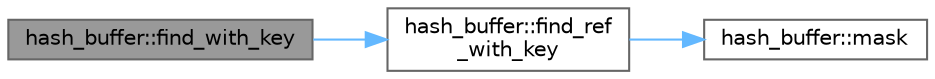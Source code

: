 digraph "hash_buffer::find_with_key"
{
 // LATEX_PDF_SIZE
  bgcolor="transparent";
  edge [fontname=Helvetica,fontsize=10,labelfontname=Helvetica,labelfontsize=10];
  node [fontname=Helvetica,fontsize=10,shape=box,height=0.2,width=0.4];
  rankdir="LR";
  Node1 [id="Node000001",label="hash_buffer::find_with_key",height=0.2,width=0.4,color="gray40", fillcolor="grey60", style="filled", fontcolor="black",tooltip=" "];
  Node1 -> Node2 [id="edge1_Node000001_Node000002",color="steelblue1",style="solid",tooltip=" "];
  Node2 [id="Node000002",label="hash_buffer::find_ref\l_with_key",height=0.2,width=0.4,color="grey40", fillcolor="white", style="filled",URL="$classhash__buffer.html#a364e0436e15a6cc44f7a9711a310a86e",tooltip=" "];
  Node2 -> Node3 [id="edge2_Node000002_Node000003",color="steelblue1",style="solid",tooltip=" "];
  Node3 [id="Node000003",label="hash_buffer::mask",height=0.2,width=0.4,color="grey40", fillcolor="white", style="filled",URL="$classhash__buffer.html#a4abed10e2e3e8d486935ae0468745383",tooltip=" "];
}
